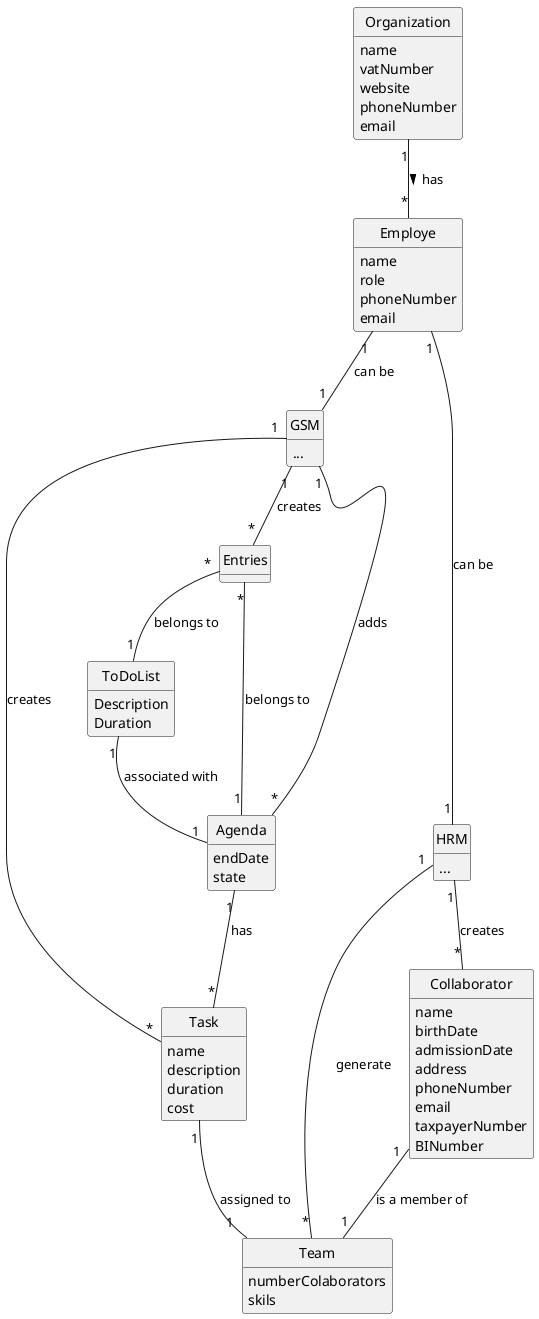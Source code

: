 @startuml
skinparam monochrome true
skinparam packageStyle rectangle
skinparam shadowing false

'left to right direction

skinparam classAttributeIconSize 0

hide circle
hide methods

'title Domain Model

'class Platform {
'  -description
'}

class Organization {
    name
    vatNumber
    website
    phoneNumber
    email
}

class Employe {
    name
    role
    phoneNumber
    email
}
class GSM {
    ...
}
class ToDoList{
    Description
    Duration
}
class Agenda {
    endDate
    state
}
class Task {
    name
    description
    duration
    cost
}
class Team {
    numberColaborators
    skils
}

class HRM {
    ...
}
class Collaborator {
    name
    birthDate
    admissionDate
    address
    phoneNumber
    email
    taxpayerNumber
    BINumber
}

Organization "1" -- "*" Employe : has >
GSM "1" -- "*" Task : creates
GSM "1" -- "*" Entries : creates
Entries "*" -- "1" ToDoList : belongs to
Entries "*" -- "1" Agenda : belongs to
Employe "1" -- "1" GSM : can be
HRM "1" -- "*" Team : generate
HRM "1" -- "*" Collaborator : creates
Collaborator "1" -- "1" Team : is a member of
Agenda "1" -- "*" Task : has
GSM "1" -- "*" Agenda: adds
Task "1" -- "1" Team : assigned to
Employe "1" -- "1" HRM : can be
ToDoList "1" -- "1" Agenda : associated with


@enduml